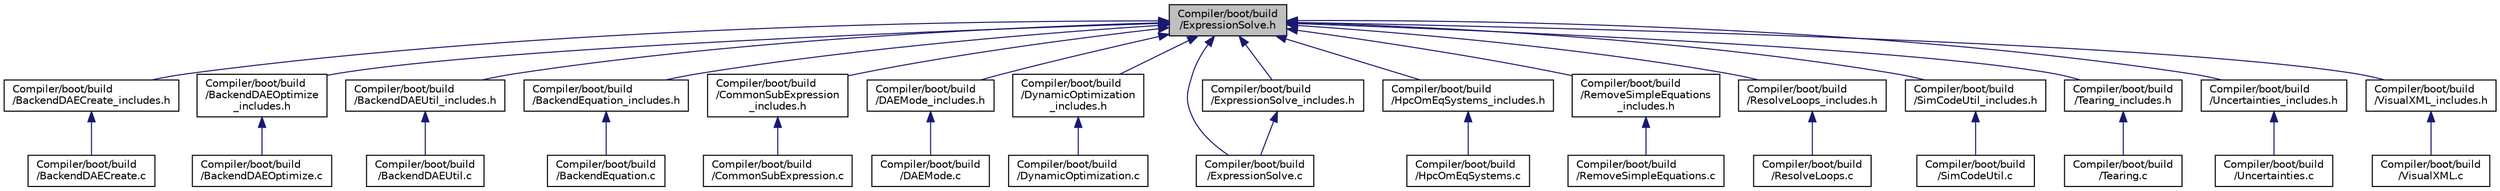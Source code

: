 digraph "Compiler/boot/build/ExpressionSolve.h"
{
  edge [fontname="Helvetica",fontsize="10",labelfontname="Helvetica",labelfontsize="10"];
  node [fontname="Helvetica",fontsize="10",shape=record];
  Node6 [label="Compiler/boot/build\l/ExpressionSolve.h",height=0.2,width=0.4,color="black", fillcolor="grey75", style="filled", fontcolor="black"];
  Node6 -> Node7 [dir="back",color="midnightblue",fontsize="10",style="solid",fontname="Helvetica"];
  Node7 [label="Compiler/boot/build\l/BackendDAECreate_includes.h",height=0.2,width=0.4,color="black", fillcolor="white", style="filled",URL="$df/ddd/_backend_d_a_e_create__includes_8h.html"];
  Node7 -> Node8 [dir="back",color="midnightblue",fontsize="10",style="solid",fontname="Helvetica"];
  Node8 [label="Compiler/boot/build\l/BackendDAECreate.c",height=0.2,width=0.4,color="black", fillcolor="white", style="filled",URL="$d7/d3b/_backend_d_a_e_create_8c.html"];
  Node6 -> Node9 [dir="back",color="midnightblue",fontsize="10",style="solid",fontname="Helvetica"];
  Node9 [label="Compiler/boot/build\l/BackendDAEOptimize\l_includes.h",height=0.2,width=0.4,color="black", fillcolor="white", style="filled",URL="$de/df7/_backend_d_a_e_optimize__includes_8h.html"];
  Node9 -> Node10 [dir="back",color="midnightblue",fontsize="10",style="solid",fontname="Helvetica"];
  Node10 [label="Compiler/boot/build\l/BackendDAEOptimize.c",height=0.2,width=0.4,color="black", fillcolor="white", style="filled",URL="$de/d7d/_backend_d_a_e_optimize_8c.html"];
  Node6 -> Node11 [dir="back",color="midnightblue",fontsize="10",style="solid",fontname="Helvetica"];
  Node11 [label="Compiler/boot/build\l/BackendDAEUtil_includes.h",height=0.2,width=0.4,color="black", fillcolor="white", style="filled",URL="$d1/d86/_backend_d_a_e_util__includes_8h.html"];
  Node11 -> Node12 [dir="back",color="midnightblue",fontsize="10",style="solid",fontname="Helvetica"];
  Node12 [label="Compiler/boot/build\l/BackendDAEUtil.c",height=0.2,width=0.4,color="black", fillcolor="white", style="filled",URL="$d4/dac/_backend_d_a_e_util_8c.html"];
  Node6 -> Node13 [dir="back",color="midnightblue",fontsize="10",style="solid",fontname="Helvetica"];
  Node13 [label="Compiler/boot/build\l/BackendEquation_includes.h",height=0.2,width=0.4,color="black", fillcolor="white", style="filled",URL="$de/d27/_backend_equation__includes_8h.html"];
  Node13 -> Node14 [dir="back",color="midnightblue",fontsize="10",style="solid",fontname="Helvetica"];
  Node14 [label="Compiler/boot/build\l/BackendEquation.c",height=0.2,width=0.4,color="black", fillcolor="white", style="filled",URL="$d2/ddf/_backend_equation_8c.html"];
  Node6 -> Node15 [dir="back",color="midnightblue",fontsize="10",style="solid",fontname="Helvetica"];
  Node15 [label="Compiler/boot/build\l/CommonSubExpression\l_includes.h",height=0.2,width=0.4,color="black", fillcolor="white", style="filled",URL="$db/d39/_common_sub_expression__includes_8h.html"];
  Node15 -> Node16 [dir="back",color="midnightblue",fontsize="10",style="solid",fontname="Helvetica"];
  Node16 [label="Compiler/boot/build\l/CommonSubExpression.c",height=0.2,width=0.4,color="black", fillcolor="white", style="filled",URL="$df/d4e/_common_sub_expression_8c.html"];
  Node6 -> Node17 [dir="back",color="midnightblue",fontsize="10",style="solid",fontname="Helvetica"];
  Node17 [label="Compiler/boot/build\l/DAEMode_includes.h",height=0.2,width=0.4,color="black", fillcolor="white", style="filled",URL="$dd/de0/_d_a_e_mode__includes_8h.html"];
  Node17 -> Node18 [dir="back",color="midnightblue",fontsize="10",style="solid",fontname="Helvetica"];
  Node18 [label="Compiler/boot/build\l/DAEMode.c",height=0.2,width=0.4,color="black", fillcolor="white", style="filled",URL="$de/d51/_d_a_e_mode_8c.html"];
  Node6 -> Node19 [dir="back",color="midnightblue",fontsize="10",style="solid",fontname="Helvetica"];
  Node19 [label="Compiler/boot/build\l/DynamicOptimization\l_includes.h",height=0.2,width=0.4,color="black", fillcolor="white", style="filled",URL="$d4/d42/_dynamic_optimization__includes_8h.html"];
  Node19 -> Node20 [dir="back",color="midnightblue",fontsize="10",style="solid",fontname="Helvetica"];
  Node20 [label="Compiler/boot/build\l/DynamicOptimization.c",height=0.2,width=0.4,color="black", fillcolor="white", style="filled",URL="$d7/dce/_dynamic_optimization_8c.html"];
  Node6 -> Node21 [dir="back",color="midnightblue",fontsize="10",style="solid",fontname="Helvetica"];
  Node21 [label="Compiler/boot/build\l/ExpressionSolve.c",height=0.2,width=0.4,color="black", fillcolor="white", style="filled",URL="$d1/d87/_expression_solve_8c.html"];
  Node6 -> Node22 [dir="back",color="midnightblue",fontsize="10",style="solid",fontname="Helvetica"];
  Node22 [label="Compiler/boot/build\l/ExpressionSolve_includes.h",height=0.2,width=0.4,color="black", fillcolor="white", style="filled",URL="$da/d8b/_expression_solve__includes_8h.html"];
  Node22 -> Node21 [dir="back",color="midnightblue",fontsize="10",style="solid",fontname="Helvetica"];
  Node6 -> Node23 [dir="back",color="midnightblue",fontsize="10",style="solid",fontname="Helvetica"];
  Node23 [label="Compiler/boot/build\l/HpcOmEqSystems_includes.h",height=0.2,width=0.4,color="black", fillcolor="white", style="filled",URL="$d7/d10/_hpc_om_eq_systems__includes_8h.html"];
  Node23 -> Node24 [dir="back",color="midnightblue",fontsize="10",style="solid",fontname="Helvetica"];
  Node24 [label="Compiler/boot/build\l/HpcOmEqSystems.c",height=0.2,width=0.4,color="black", fillcolor="white", style="filled",URL="$d2/d0b/_hpc_om_eq_systems_8c.html"];
  Node6 -> Node25 [dir="back",color="midnightblue",fontsize="10",style="solid",fontname="Helvetica"];
  Node25 [label="Compiler/boot/build\l/RemoveSimpleEquations\l_includes.h",height=0.2,width=0.4,color="black", fillcolor="white", style="filled",URL="$db/d8c/_remove_simple_equations__includes_8h.html"];
  Node25 -> Node26 [dir="back",color="midnightblue",fontsize="10",style="solid",fontname="Helvetica"];
  Node26 [label="Compiler/boot/build\l/RemoveSimpleEquations.c",height=0.2,width=0.4,color="black", fillcolor="white", style="filled",URL="$d4/dd2/_remove_simple_equations_8c.html"];
  Node6 -> Node27 [dir="back",color="midnightblue",fontsize="10",style="solid",fontname="Helvetica"];
  Node27 [label="Compiler/boot/build\l/ResolveLoops_includes.h",height=0.2,width=0.4,color="black", fillcolor="white", style="filled",URL="$d2/d24/_resolve_loops__includes_8h.html"];
  Node27 -> Node28 [dir="back",color="midnightblue",fontsize="10",style="solid",fontname="Helvetica"];
  Node28 [label="Compiler/boot/build\l/ResolveLoops.c",height=0.2,width=0.4,color="black", fillcolor="white", style="filled",URL="$d5/d00/_resolve_loops_8c.html"];
  Node6 -> Node29 [dir="back",color="midnightblue",fontsize="10",style="solid",fontname="Helvetica"];
  Node29 [label="Compiler/boot/build\l/SimCodeUtil_includes.h",height=0.2,width=0.4,color="black", fillcolor="white", style="filled",URL="$d2/df6/_sim_code_util__includes_8h.html"];
  Node29 -> Node30 [dir="back",color="midnightblue",fontsize="10",style="solid",fontname="Helvetica"];
  Node30 [label="Compiler/boot/build\l/SimCodeUtil.c",height=0.2,width=0.4,color="black", fillcolor="white", style="filled",URL="$db/d13/_sim_code_util_8c.html"];
  Node6 -> Node31 [dir="back",color="midnightblue",fontsize="10",style="solid",fontname="Helvetica"];
  Node31 [label="Compiler/boot/build\l/Tearing_includes.h",height=0.2,width=0.4,color="black", fillcolor="white", style="filled",URL="$d4/d91/_tearing__includes_8h.html"];
  Node31 -> Node32 [dir="back",color="midnightblue",fontsize="10",style="solid",fontname="Helvetica"];
  Node32 [label="Compiler/boot/build\l/Tearing.c",height=0.2,width=0.4,color="black", fillcolor="white", style="filled",URL="$d7/d9b/_tearing_8c.html"];
  Node6 -> Node33 [dir="back",color="midnightblue",fontsize="10",style="solid",fontname="Helvetica"];
  Node33 [label="Compiler/boot/build\l/Uncertainties_includes.h",height=0.2,width=0.4,color="black", fillcolor="white", style="filled",URL="$d9/d35/_uncertainties__includes_8h.html"];
  Node33 -> Node34 [dir="back",color="midnightblue",fontsize="10",style="solid",fontname="Helvetica"];
  Node34 [label="Compiler/boot/build\l/Uncertainties.c",height=0.2,width=0.4,color="black", fillcolor="white", style="filled",URL="$d6/dd2/_uncertainties_8c.html"];
  Node6 -> Node35 [dir="back",color="midnightblue",fontsize="10",style="solid",fontname="Helvetica"];
  Node35 [label="Compiler/boot/build\l/VisualXML_includes.h",height=0.2,width=0.4,color="black", fillcolor="white", style="filled",URL="$d2/dab/_visual_x_m_l__includes_8h.html"];
  Node35 -> Node36 [dir="back",color="midnightblue",fontsize="10",style="solid",fontname="Helvetica"];
  Node36 [label="Compiler/boot/build\l/VisualXML.c",height=0.2,width=0.4,color="black", fillcolor="white", style="filled",URL="$d0/d2a/_visual_x_m_l_8c.html"];
}
